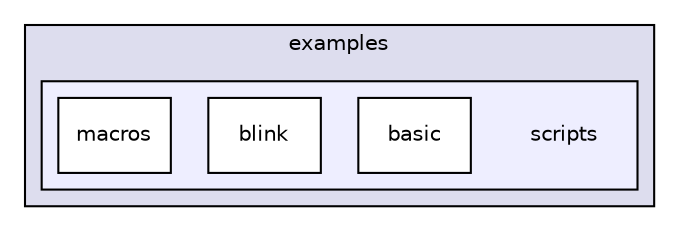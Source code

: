digraph "examples/scripts" {
  compound=true
  node [ fontsize="10", fontname="Helvetica"];
  edge [ labelfontsize="10", labelfontname="Helvetica"];
  subgraph clusterdir_d28a4824dc47e487b107a5db32ef43c4 {
    graph [ bgcolor="#ddddee", pencolor="black", label="examples" fontname="Helvetica", fontsize="10", URL="dir_d28a4824dc47e487b107a5db32ef43c4.html"]
  subgraph clusterdir_40d83ac5f98630cab6c6ed6b689823b9 {
    graph [ bgcolor="#eeeeff", pencolor="black", label="" URL="dir_40d83ac5f98630cab6c6ed6b689823b9.html"];
    dir_40d83ac5f98630cab6c6ed6b689823b9 [shape=plaintext label="scripts"];
    dir_d62cb79df99de986a65eea38946a718c [shape=box label="basic" color="black" fillcolor="white" style="filled" URL="dir_d62cb79df99de986a65eea38946a718c.html"];
    dir_7c61ba31bba770cbb9de61366b9d5d97 [shape=box label="blink" color="black" fillcolor="white" style="filled" URL="dir_7c61ba31bba770cbb9de61366b9d5d97.html"];
    dir_90b91aa233d16ae0a939995f6e68809d [shape=box label="macros" color="black" fillcolor="white" style="filled" URL="dir_90b91aa233d16ae0a939995f6e68809d.html"];
  }
  }
}
